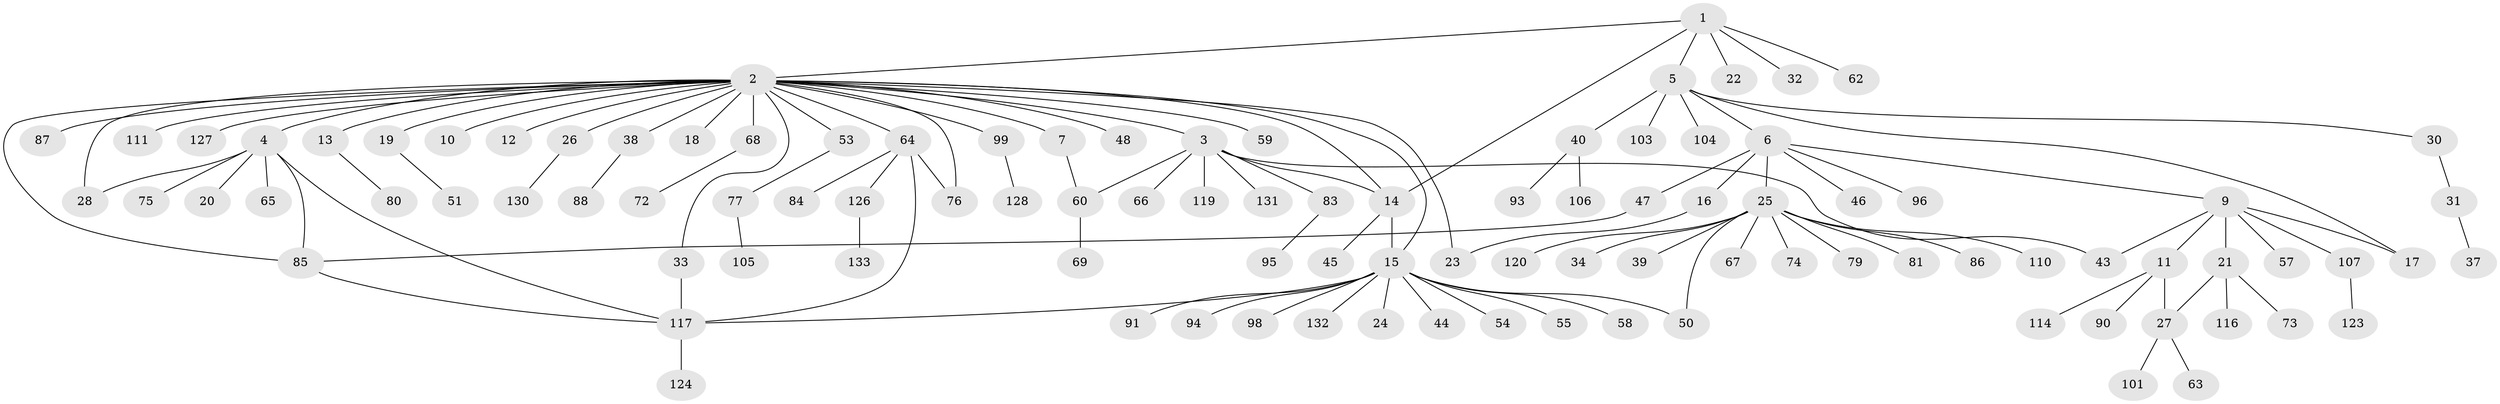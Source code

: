 // original degree distribution, {7: 0.045112781954887216, 28: 0.007518796992481203, 2: 0.2556390977443609, 8: 0.007518796992481203, 1: 0.5488721804511278, 3: 0.08270676691729323, 12: 0.007518796992481203, 5: 0.007518796992481203, 11: 0.007518796992481203, 4: 0.022556390977443608, 6: 0.007518796992481203}
// Generated by graph-tools (version 1.1) at 2025/11/02/27/25 16:11:12]
// undirected, 104 vertices, 120 edges
graph export_dot {
graph [start="1"]
  node [color=gray90,style=filled];
  1 [super="+29"];
  2 [super="+36"];
  3 [super="+108"];
  4 [super="+61"];
  5 [super="+42"];
  6 [super="+8"];
  7 [super="+52"];
  9 [super="+100"];
  10;
  11 [super="+78"];
  12 [super="+112"];
  13 [super="+102"];
  14 [super="+82"];
  15 [super="+35"];
  16 [super="+71"];
  17 [super="+125"];
  18;
  19;
  20;
  21 [super="+41"];
  22;
  23;
  24;
  25 [super="+56"];
  26;
  27 [super="+49"];
  28 [super="+89"];
  30;
  31;
  32;
  33;
  34;
  37;
  38;
  39;
  40;
  43;
  44;
  45;
  46;
  47;
  48;
  50;
  51;
  53;
  54;
  55 [super="+70"];
  57 [super="+92"];
  58;
  59;
  60;
  62 [super="+122"];
  63;
  64 [super="+109"];
  65;
  66 [super="+129"];
  67;
  68;
  69;
  72;
  73;
  74;
  75;
  76;
  77 [super="+97"];
  79;
  80;
  81;
  83;
  84;
  85 [super="+121"];
  86;
  87;
  88 [super="+113"];
  90;
  91;
  93;
  94;
  95;
  96 [super="+115"];
  98;
  99;
  101;
  103;
  104;
  105;
  106;
  107;
  110;
  111;
  114;
  116;
  117 [super="+118"];
  119;
  120;
  123;
  124;
  126;
  127;
  128;
  130;
  131;
  132;
  133;
  1 -- 2;
  1 -- 5;
  1 -- 14;
  1 -- 22;
  1 -- 32;
  1 -- 62;
  2 -- 3;
  2 -- 4;
  2 -- 7;
  2 -- 10;
  2 -- 12;
  2 -- 13;
  2 -- 15;
  2 -- 18;
  2 -- 19;
  2 -- 23;
  2 -- 26;
  2 -- 33;
  2 -- 38;
  2 -- 48;
  2 -- 53;
  2 -- 59;
  2 -- 64;
  2 -- 68;
  2 -- 76;
  2 -- 87;
  2 -- 99;
  2 -- 111;
  2 -- 127;
  2 -- 85;
  2 -- 14;
  2 -- 28;
  3 -- 43;
  3 -- 66;
  3 -- 83;
  3 -- 119;
  3 -- 60;
  3 -- 131;
  3 -- 14;
  4 -- 20;
  4 -- 28;
  4 -- 75;
  4 -- 85;
  4 -- 117;
  4 -- 65;
  5 -- 6;
  5 -- 17;
  5 -- 30;
  5 -- 40;
  5 -- 104;
  5 -- 103;
  6 -- 9;
  6 -- 16;
  6 -- 25;
  6 -- 46;
  6 -- 47;
  6 -- 96;
  7 -- 60;
  9 -- 11;
  9 -- 17;
  9 -- 21;
  9 -- 43;
  9 -- 57;
  9 -- 107;
  11 -- 27;
  11 -- 90;
  11 -- 114;
  13 -- 80;
  14 -- 45;
  14 -- 15;
  15 -- 24;
  15 -- 44;
  15 -- 54;
  15 -- 55;
  15 -- 58;
  15 -- 94;
  15 -- 98;
  15 -- 117;
  15 -- 132;
  15 -- 50;
  15 -- 91;
  16 -- 23;
  19 -- 51;
  21 -- 27;
  21 -- 73;
  21 -- 116;
  25 -- 34;
  25 -- 39;
  25 -- 50;
  25 -- 67;
  25 -- 74;
  25 -- 79;
  25 -- 81;
  25 -- 110;
  25 -- 120;
  25 -- 86;
  26 -- 130;
  27 -- 101;
  27 -- 63;
  30 -- 31;
  31 -- 37;
  33 -- 117;
  38 -- 88;
  40 -- 93;
  40 -- 106;
  47 -- 85;
  53 -- 77;
  60 -- 69;
  64 -- 76;
  64 -- 84;
  64 -- 117;
  64 -- 126;
  68 -- 72;
  77 -- 105;
  83 -- 95;
  85 -- 117;
  99 -- 128;
  107 -- 123;
  117 -- 124;
  126 -- 133;
}
